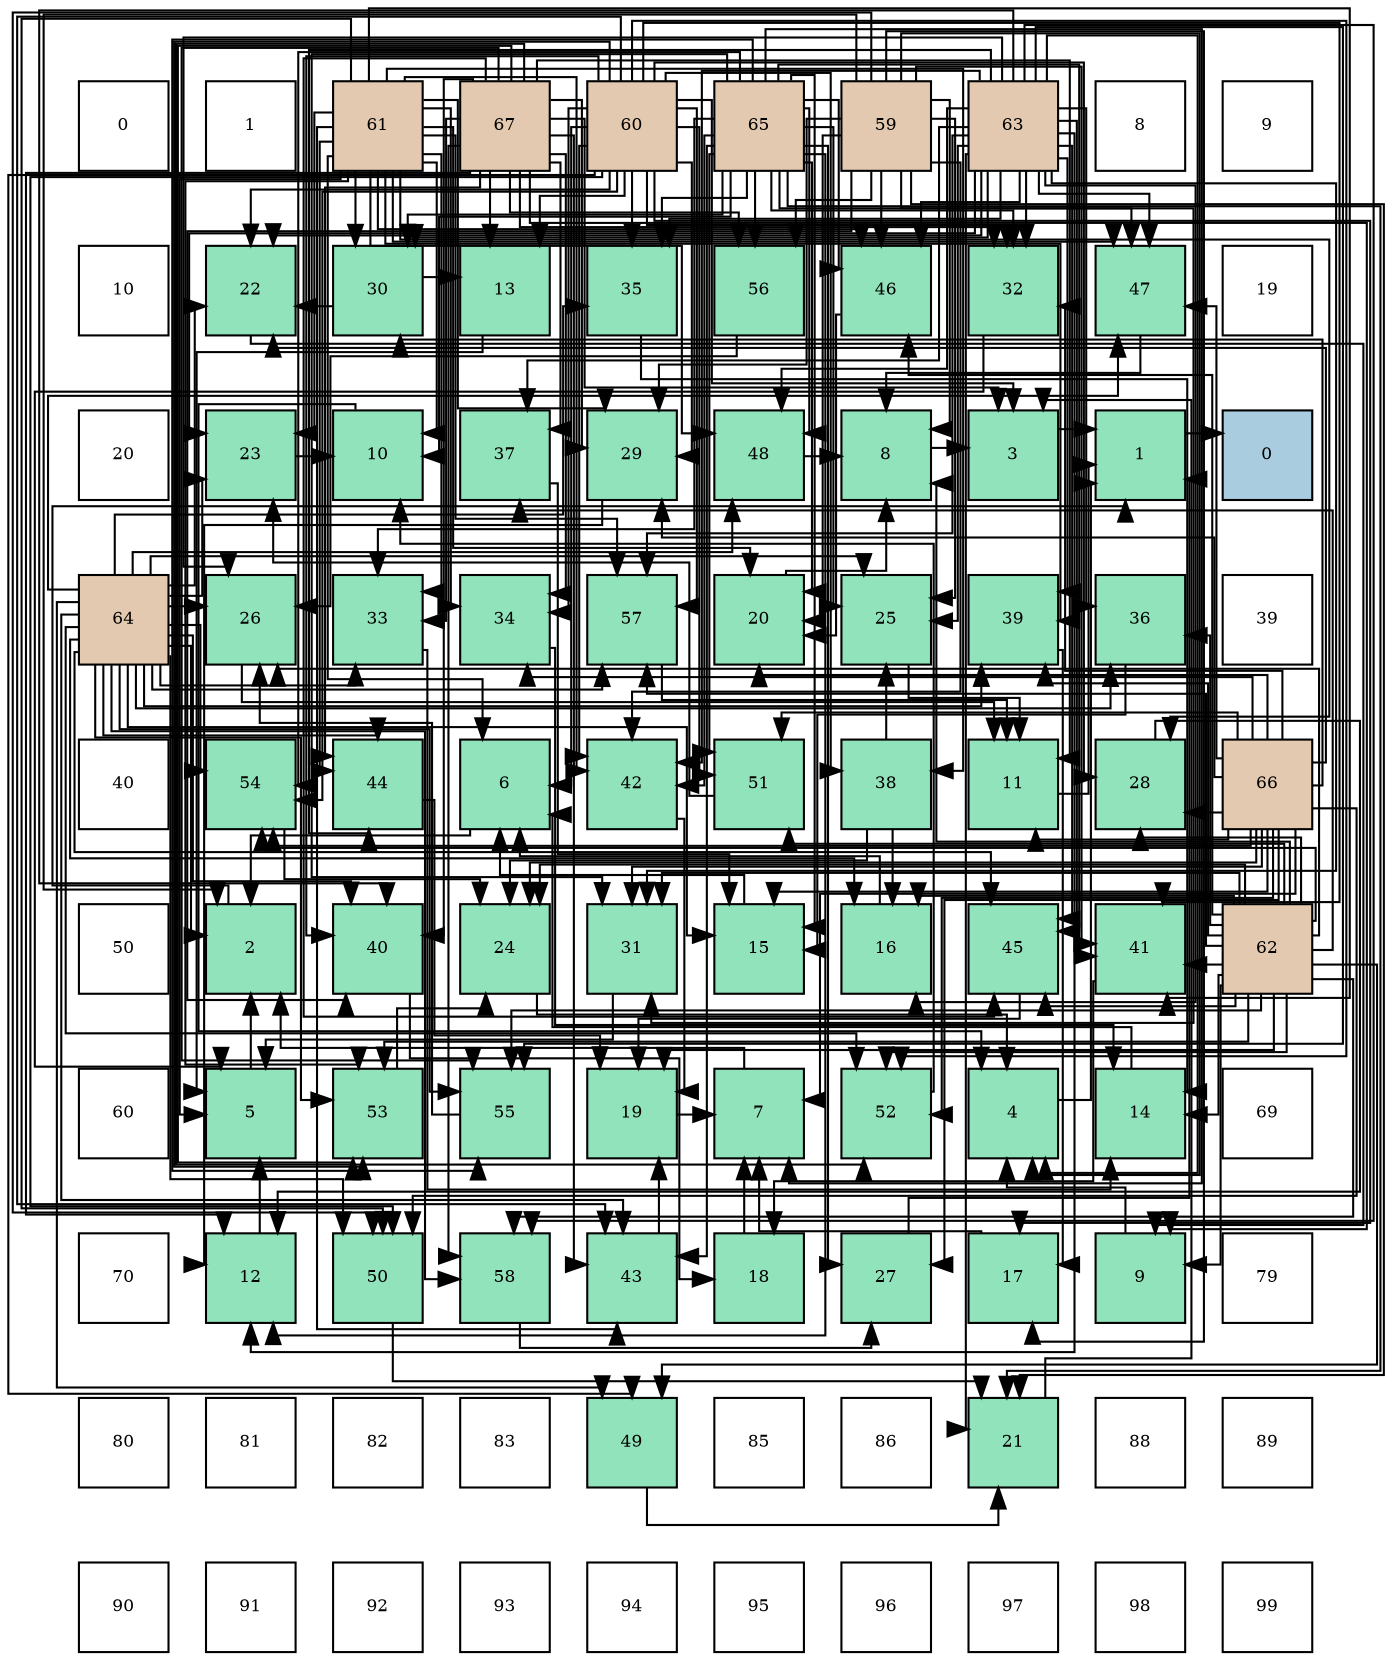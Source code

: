 digraph layout{
 rankdir=TB;
 splines=ortho;
 node [style=filled shape=square fixedsize=true width=0.6];
0[label="0", fontsize=8, fillcolor="#ffffff"];
1[label="1", fontsize=8, fillcolor="#ffffff"];
2[label="61", fontsize=8, fillcolor="#e3c9af"];
3[label="67", fontsize=8, fillcolor="#e3c9af"];
4[label="60", fontsize=8, fillcolor="#e3c9af"];
5[label="65", fontsize=8, fillcolor="#e3c9af"];
6[label="59", fontsize=8, fillcolor="#e3c9af"];
7[label="63", fontsize=8, fillcolor="#e3c9af"];
8[label="8", fontsize=8, fillcolor="#ffffff"];
9[label="9", fontsize=8, fillcolor="#ffffff"];
10[label="10", fontsize=8, fillcolor="#ffffff"];
11[label="22", fontsize=8, fillcolor="#91e3bb"];
12[label="30", fontsize=8, fillcolor="#91e3bb"];
13[label="13", fontsize=8, fillcolor="#91e3bb"];
14[label="35", fontsize=8, fillcolor="#91e3bb"];
15[label="56", fontsize=8, fillcolor="#91e3bb"];
16[label="46", fontsize=8, fillcolor="#91e3bb"];
17[label="32", fontsize=8, fillcolor="#91e3bb"];
18[label="47", fontsize=8, fillcolor="#91e3bb"];
19[label="19", fontsize=8, fillcolor="#ffffff"];
20[label="20", fontsize=8, fillcolor="#ffffff"];
21[label="23", fontsize=8, fillcolor="#91e3bb"];
22[label="10", fontsize=8, fillcolor="#91e3bb"];
23[label="37", fontsize=8, fillcolor="#91e3bb"];
24[label="29", fontsize=8, fillcolor="#91e3bb"];
25[label="48", fontsize=8, fillcolor="#91e3bb"];
26[label="8", fontsize=8, fillcolor="#91e3bb"];
27[label="3", fontsize=8, fillcolor="#91e3bb"];
28[label="1", fontsize=8, fillcolor="#91e3bb"];
29[label="0", fontsize=8, fillcolor="#a9ccde"];
30[label="64", fontsize=8, fillcolor="#e3c9af"];
31[label="26", fontsize=8, fillcolor="#91e3bb"];
32[label="33", fontsize=8, fillcolor="#91e3bb"];
33[label="34", fontsize=8, fillcolor="#91e3bb"];
34[label="57", fontsize=8, fillcolor="#91e3bb"];
35[label="20", fontsize=8, fillcolor="#91e3bb"];
36[label="25", fontsize=8, fillcolor="#91e3bb"];
37[label="39", fontsize=8, fillcolor="#91e3bb"];
38[label="36", fontsize=8, fillcolor="#91e3bb"];
39[label="39", fontsize=8, fillcolor="#ffffff"];
40[label="40", fontsize=8, fillcolor="#ffffff"];
41[label="54", fontsize=8, fillcolor="#91e3bb"];
42[label="44", fontsize=8, fillcolor="#91e3bb"];
43[label="6", fontsize=8, fillcolor="#91e3bb"];
44[label="42", fontsize=8, fillcolor="#91e3bb"];
45[label="51", fontsize=8, fillcolor="#91e3bb"];
46[label="38", fontsize=8, fillcolor="#91e3bb"];
47[label="11", fontsize=8, fillcolor="#91e3bb"];
48[label="28", fontsize=8, fillcolor="#91e3bb"];
49[label="66", fontsize=8, fillcolor="#e3c9af"];
50[label="50", fontsize=8, fillcolor="#ffffff"];
51[label="2", fontsize=8, fillcolor="#91e3bb"];
52[label="40", fontsize=8, fillcolor="#91e3bb"];
53[label="24", fontsize=8, fillcolor="#91e3bb"];
54[label="31", fontsize=8, fillcolor="#91e3bb"];
55[label="15", fontsize=8, fillcolor="#91e3bb"];
56[label="16", fontsize=8, fillcolor="#91e3bb"];
57[label="45", fontsize=8, fillcolor="#91e3bb"];
58[label="41", fontsize=8, fillcolor="#91e3bb"];
59[label="62", fontsize=8, fillcolor="#e3c9af"];
60[label="60", fontsize=8, fillcolor="#ffffff"];
61[label="5", fontsize=8, fillcolor="#91e3bb"];
62[label="53", fontsize=8, fillcolor="#91e3bb"];
63[label="55", fontsize=8, fillcolor="#91e3bb"];
64[label="19", fontsize=8, fillcolor="#91e3bb"];
65[label="7", fontsize=8, fillcolor="#91e3bb"];
66[label="52", fontsize=8, fillcolor="#91e3bb"];
67[label="4", fontsize=8, fillcolor="#91e3bb"];
68[label="14", fontsize=8, fillcolor="#91e3bb"];
69[label="69", fontsize=8, fillcolor="#ffffff"];
70[label="70", fontsize=8, fillcolor="#ffffff"];
71[label="12", fontsize=8, fillcolor="#91e3bb"];
72[label="50", fontsize=8, fillcolor="#91e3bb"];
73[label="58", fontsize=8, fillcolor="#91e3bb"];
74[label="43", fontsize=8, fillcolor="#91e3bb"];
75[label="18", fontsize=8, fillcolor="#91e3bb"];
76[label="27", fontsize=8, fillcolor="#91e3bb"];
77[label="17", fontsize=8, fillcolor="#91e3bb"];
78[label="9", fontsize=8, fillcolor="#91e3bb"];
79[label="79", fontsize=8, fillcolor="#ffffff"];
80[label="80", fontsize=8, fillcolor="#ffffff"];
81[label="81", fontsize=8, fillcolor="#ffffff"];
82[label="82", fontsize=8, fillcolor="#ffffff"];
83[label="83", fontsize=8, fillcolor="#ffffff"];
84[label="49", fontsize=8, fillcolor="#91e3bb"];
85[label="85", fontsize=8, fillcolor="#ffffff"];
86[label="86", fontsize=8, fillcolor="#ffffff"];
87[label="21", fontsize=8, fillcolor="#91e3bb"];
88[label="88", fontsize=8, fillcolor="#ffffff"];
89[label="89", fontsize=8, fillcolor="#ffffff"];
90[label="90", fontsize=8, fillcolor="#ffffff"];
91[label="91", fontsize=8, fillcolor="#ffffff"];
92[label="92", fontsize=8, fillcolor="#ffffff"];
93[label="93", fontsize=8, fillcolor="#ffffff"];
94[label="94", fontsize=8, fillcolor="#ffffff"];
95[label="95", fontsize=8, fillcolor="#ffffff"];
96[label="96", fontsize=8, fillcolor="#ffffff"];
97[label="97", fontsize=8, fillcolor="#ffffff"];
98[label="98", fontsize=8, fillcolor="#ffffff"];
99[label="99", fontsize=8, fillcolor="#ffffff"];
edge [constraint=false, style=vis];28 -> 29;
51 -> 28;
27 -> 28;
67 -> 28;
61 -> 51;
43 -> 51;
65 -> 51;
26 -> 27;
78 -> 67;
22 -> 67;
47 -> 28;
71 -> 61;
13 -> 61;
68 -> 43;
55 -> 43;
56 -> 43;
77 -> 65;
75 -> 65;
64 -> 65;
35 -> 26;
87 -> 27;
11 -> 78;
21 -> 22;
53 -> 67;
36 -> 47;
31 -> 47;
76 -> 28;
48 -> 71;
24 -> 71;
12 -> 13;
12 -> 11;
54 -> 61;
17 -> 61;
32 -> 68;
33 -> 68;
14 -> 68;
38 -> 55;
23 -> 55;
46 -> 56;
46 -> 53;
46 -> 36;
37 -> 77;
52 -> 75;
58 -> 75;
44 -> 64;
74 -> 64;
42 -> 64;
57 -> 64;
16 -> 35;
18 -> 26;
25 -> 26;
84 -> 87;
72 -> 87;
45 -> 21;
66 -> 22;
62 -> 53;
41 -> 53;
63 -> 31;
15 -> 31;
34 -> 47;
73 -> 76;
6 -> 51;
6 -> 67;
6 -> 26;
6 -> 77;
6 -> 35;
6 -> 87;
6 -> 36;
6 -> 24;
6 -> 54;
6 -> 52;
6 -> 58;
6 -> 44;
6 -> 16;
6 -> 72;
6 -> 15;
4 -> 27;
4 -> 43;
4 -> 13;
4 -> 77;
4 -> 11;
4 -> 48;
4 -> 24;
4 -> 17;
4 -> 33;
4 -> 14;
4 -> 46;
4 -> 52;
4 -> 58;
4 -> 44;
4 -> 74;
4 -> 84;
4 -> 72;
4 -> 45;
4 -> 66;
4 -> 62;
4 -> 41;
4 -> 34;
2 -> 61;
2 -> 43;
2 -> 22;
2 -> 35;
2 -> 21;
2 -> 48;
2 -> 24;
2 -> 12;
2 -> 32;
2 -> 33;
2 -> 46;
2 -> 37;
2 -> 58;
2 -> 44;
2 -> 74;
2 -> 42;
2 -> 16;
2 -> 18;
2 -> 25;
2 -> 72;
2 -> 62;
2 -> 34;
59 -> 26;
59 -> 78;
59 -> 68;
59 -> 56;
59 -> 64;
59 -> 53;
59 -> 31;
59 -> 48;
59 -> 54;
59 -> 38;
59 -> 23;
59 -> 37;
59 -> 58;
59 -> 57;
59 -> 16;
59 -> 84;
59 -> 45;
59 -> 66;
59 -> 62;
59 -> 41;
59 -> 63;
59 -> 34;
59 -> 73;
7 -> 67;
7 -> 71;
7 -> 56;
7 -> 87;
7 -> 11;
7 -> 21;
7 -> 36;
7 -> 31;
7 -> 12;
7 -> 54;
7 -> 17;
7 -> 14;
7 -> 38;
7 -> 23;
7 -> 37;
7 -> 52;
7 -> 58;
7 -> 44;
7 -> 42;
7 -> 57;
7 -> 16;
7 -> 18;
7 -> 25;
7 -> 63;
7 -> 34;
7 -> 73;
30 -> 51;
30 -> 55;
30 -> 56;
30 -> 11;
30 -> 21;
30 -> 36;
30 -> 31;
30 -> 32;
30 -> 14;
30 -> 38;
30 -> 37;
30 -> 52;
30 -> 74;
30 -> 42;
30 -> 57;
30 -> 18;
30 -> 25;
30 -> 84;
30 -> 72;
30 -> 66;
30 -> 62;
30 -> 41;
30 -> 63;
30 -> 34;
30 -> 73;
5 -> 65;
5 -> 22;
5 -> 71;
5 -> 55;
5 -> 35;
5 -> 87;
5 -> 36;
5 -> 76;
5 -> 12;
5 -> 54;
5 -> 17;
5 -> 32;
5 -> 14;
5 -> 44;
5 -> 74;
5 -> 57;
5 -> 16;
5 -> 18;
5 -> 25;
5 -> 45;
5 -> 41;
5 -> 63;
5 -> 15;
49 -> 65;
49 -> 47;
49 -> 55;
49 -> 35;
49 -> 11;
49 -> 53;
49 -> 76;
49 -> 48;
49 -> 24;
49 -> 12;
49 -> 54;
49 -> 17;
49 -> 33;
49 -> 18;
49 -> 72;
49 -> 45;
49 -> 66;
49 -> 41;
3 -> 27;
3 -> 78;
3 -> 47;
3 -> 71;
3 -> 13;
3 -> 24;
3 -> 17;
3 -> 32;
3 -> 33;
3 -> 23;
3 -> 52;
3 -> 74;
3 -> 42;
3 -> 57;
3 -> 66;
3 -> 62;
3 -> 63;
3 -> 15;
3 -> 73;
edge [constraint=true, style=invis];
0 -> 10 -> 20 -> 30 -> 40 -> 50 -> 60 -> 70 -> 80 -> 90;
1 -> 11 -> 21 -> 31 -> 41 -> 51 -> 61 -> 71 -> 81 -> 91;
2 -> 12 -> 22 -> 32 -> 42 -> 52 -> 62 -> 72 -> 82 -> 92;
3 -> 13 -> 23 -> 33 -> 43 -> 53 -> 63 -> 73 -> 83 -> 93;
4 -> 14 -> 24 -> 34 -> 44 -> 54 -> 64 -> 74 -> 84 -> 94;
5 -> 15 -> 25 -> 35 -> 45 -> 55 -> 65 -> 75 -> 85 -> 95;
6 -> 16 -> 26 -> 36 -> 46 -> 56 -> 66 -> 76 -> 86 -> 96;
7 -> 17 -> 27 -> 37 -> 47 -> 57 -> 67 -> 77 -> 87 -> 97;
8 -> 18 -> 28 -> 38 -> 48 -> 58 -> 68 -> 78 -> 88 -> 98;
9 -> 19 -> 29 -> 39 -> 49 -> 59 -> 69 -> 79 -> 89 -> 99;
rank = same {0 -> 1 -> 2 -> 3 -> 4 -> 5 -> 6 -> 7 -> 8 -> 9};
rank = same {10 -> 11 -> 12 -> 13 -> 14 -> 15 -> 16 -> 17 -> 18 -> 19};
rank = same {20 -> 21 -> 22 -> 23 -> 24 -> 25 -> 26 -> 27 -> 28 -> 29};
rank = same {30 -> 31 -> 32 -> 33 -> 34 -> 35 -> 36 -> 37 -> 38 -> 39};
rank = same {40 -> 41 -> 42 -> 43 -> 44 -> 45 -> 46 -> 47 -> 48 -> 49};
rank = same {50 -> 51 -> 52 -> 53 -> 54 -> 55 -> 56 -> 57 -> 58 -> 59};
rank = same {60 -> 61 -> 62 -> 63 -> 64 -> 65 -> 66 -> 67 -> 68 -> 69};
rank = same {70 -> 71 -> 72 -> 73 -> 74 -> 75 -> 76 -> 77 -> 78 -> 79};
rank = same {80 -> 81 -> 82 -> 83 -> 84 -> 85 -> 86 -> 87 -> 88 -> 89};
rank = same {90 -> 91 -> 92 -> 93 -> 94 -> 95 -> 96 -> 97 -> 98 -> 99};
}